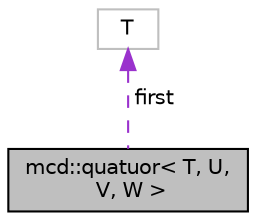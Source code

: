 digraph "mcd::quatuor&lt; T, U, V, W &gt;"
{
  bgcolor="transparent";
  edge [fontname="Helvetica",fontsize="10",labelfontname="Helvetica",labelfontsize="10"];
  node [fontname="Helvetica",fontsize="10",shape=record];
  Node14 [label="mcd::quatuor\< T, U,\l V, W \>",height=0.2,width=0.4,color="black", fillcolor="grey75", style="filled", fontcolor="black"];
  Node15 -> Node14 [dir="back",color="darkorchid3",fontsize="10",style="dashed",label=" first" ,fontname="Helvetica"];
  Node15 [label="T",height=0.2,width=0.4,color="grey75"];
}
